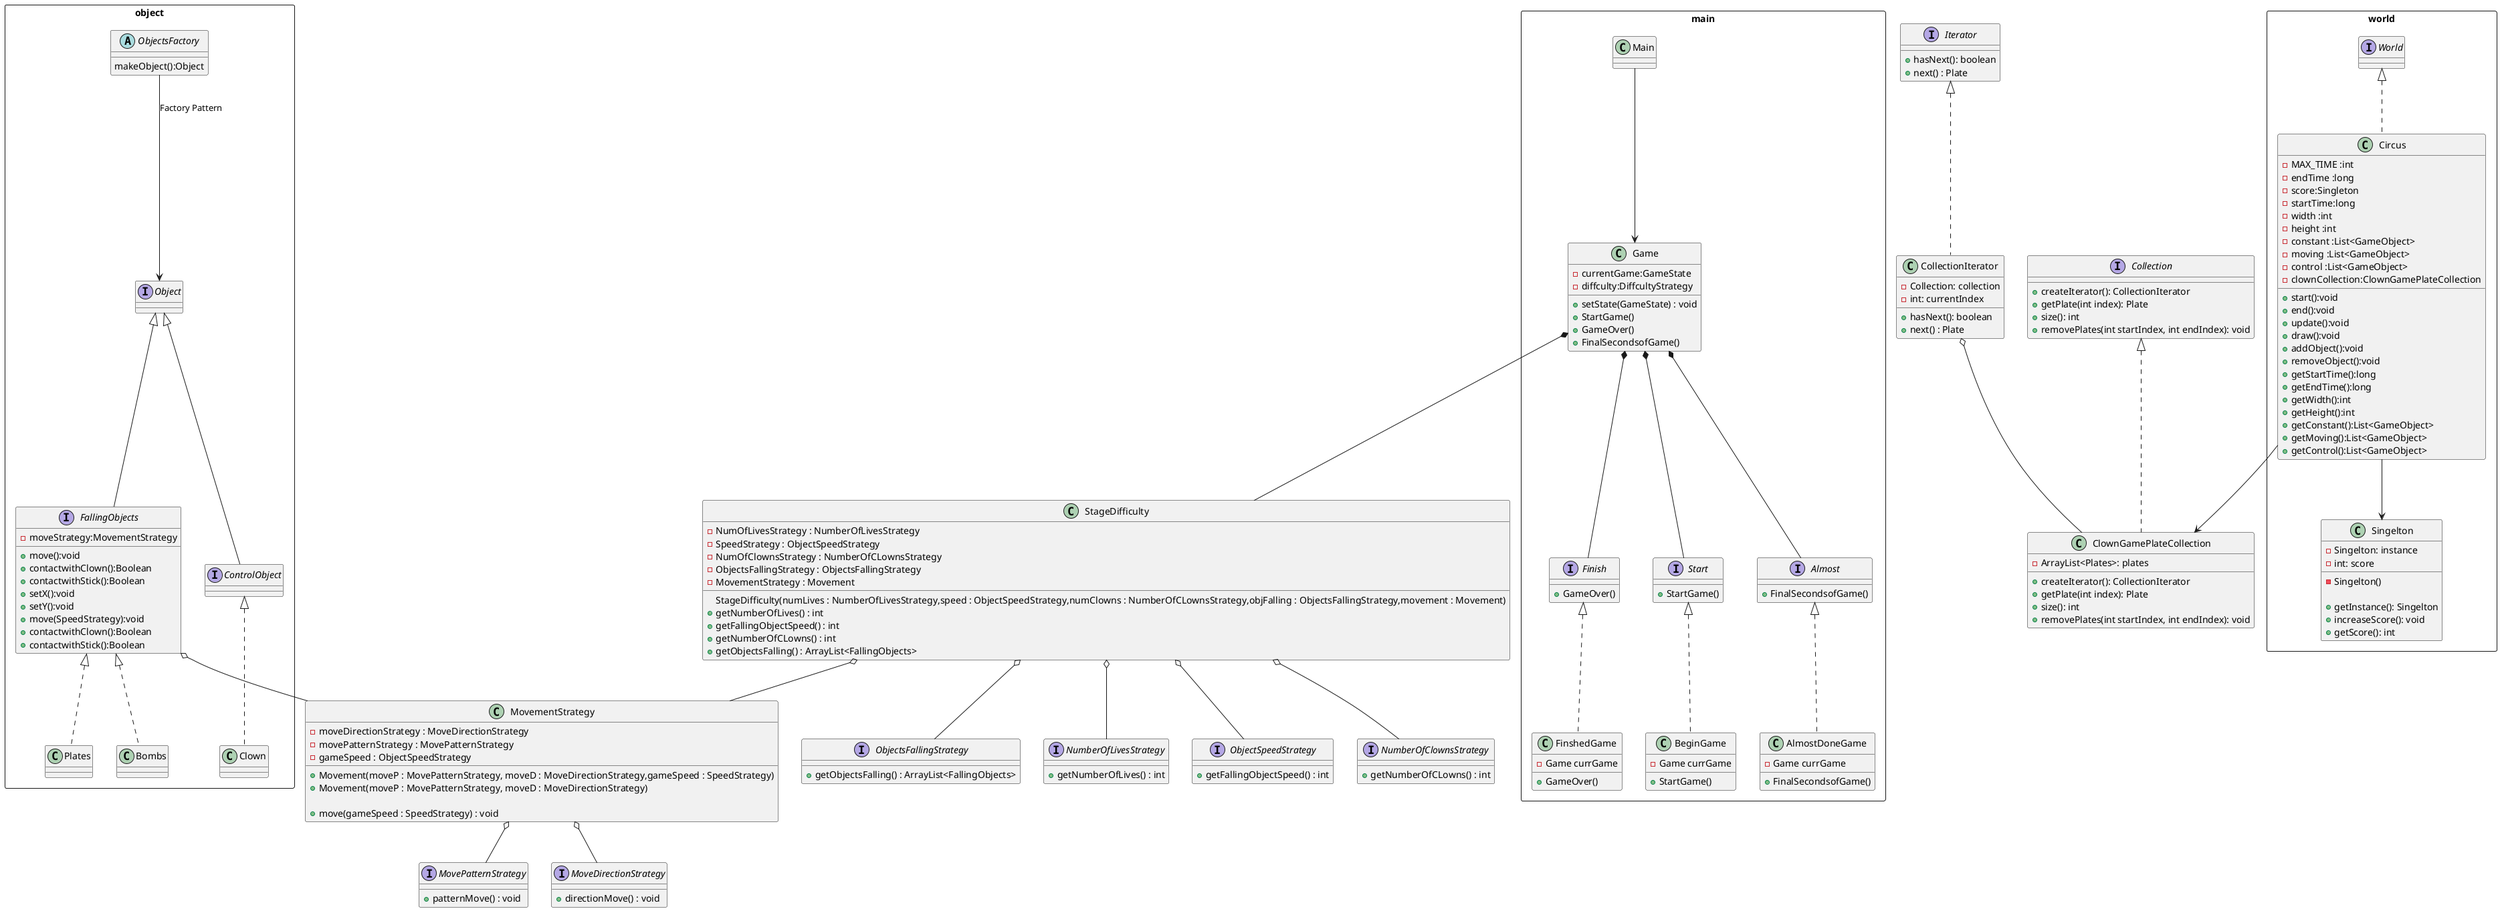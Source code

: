 @startuml
package object <<Rectangle>>{
    abstract class ObjectsFactory{
    makeObject():Object
}
interface FallingObjects implements Object{
    +move():void
    +contactwithClown():Boolean
    +contactwithStick():Boolean

-moveStrategy:MovementStrategy     
+setX():void
    +setY():void
   + move(SpeedStrategy):void
    +contactwithClown():Boolean
    +contactwithStick():Boolean
}
class Plates implements FallingObjects{

}

class Bombs implements FallingObjects{

}
interface Object{}
class Clown implements ControlObject{}
interface ControlObject implements Object{}



ObjectsFactory --> Object:Factory Pattern


}
class MovementStrategy{
    -moveDirectionStrategy : MoveDirectionStrategy
    -movePatternStrategy : MovePatternStrategy
    -gameSpeed : ObjectSpeedStrategy
    +Movement(moveP : MovePatternStrategy, moveD : MoveDirectionStrategy,gameSpeed : SpeedStrategy)
    +Movement(moveP : MovePatternStrategy, moveD : MoveDirectionStrategy) 
    /'second constructor to make a movement without speed aka difault speed?'/

    +move(gameSpeed : SpeedStrategy) : void
}


interface MovePatternStrategy { 
    +patternMove() : void
}


interface MoveDirectionStrategy{
    +directionMove() : void
}



MovementStrategy o-- MoveDirectionStrategy
MovementStrategy o-- MovePatternStrategy




FallingObjects o-- MovementStrategy
package world <<Rectangle>>{
    class Circus implements World{
       -  MAX_TIME :int
- endTime :long 
-score:Singleton
     -startTime:long
  - width :int
   - height :int
    -constant :List<GameObject>
    -moving :List<GameObject>
   - control :List<GameObject>
   -clownCollection:ClownGamePlateCollection
 +start():void
    +end():void
    +update():void
    +draw():void
    +addObject():void
    +removeObject():void
    +getStartTime():long
    +getEndTime():long
    +getWidth():int
    +getHeight():int
    +getConstant():List<GameObject>
    +getMoving():List<GameObject>
    +getControl():List<GameObject>
    }
  class Singelton {
    -Singelton: instance
    -int: score

    -Singelton()

    +getInstance(): Singelton
    +increaseScore(): void
    +getScore(): int

}
Circus --> Singelton

}
package main <<Rectangle>>{
    class Main{
   
    }
    class Game {
     - currentGame:GameState
     -diffculty:DiffcultyStrategy
    + setState(GameState) : void
    + StartGame()
    + GameOver()
    + FinalSecondsofGame()
}

interface Start { 
    +StartGame()
    
}
interface Almost { 
    
    +FinalSecondsofGame()
    
}
interface Finish { 
    
    +GameOver()
}

class BeginGame implements Start{ 
    -Game currGame
    +StartGame()
   
}

class AlmostDoneGame implements Almost{
    -Game currGame
    +FinalSecondsofGame()
   
}

class FinshedGame implements Finish{
    -Game currGame
   
    +GameOver()
}

Game *-- Start
Game *-- Almost
Game *-- Finish
Main --> Game

   


}
class StageDifficulty{
    -NumOfLivesStrategy : NumberOfLivesStrategy
    -SpeedStrategy : ObjectSpeedStrategy
    -NumOfClownsStrategy : NumberOfCLownsStrategy
    -ObjectsFallingStrategy : ObjectsFallingStrategy
    -MovementStrategy : Movement
/'gow to make it diff lines?'/
    StageDifficulty(numLives : NumberOfLivesStrategy,speed : ObjectSpeedStrategy,numClowns : NumberOfCLownsStrategy,objFalling : ObjectsFallingStrategy,movement : Movement)
                    /'movement sent with movementD and movementP'/
                    /'Speed made in construcotr'/
    +getNumberOfLives() : int
    +getFallingObjectSpeed() : int
    +getNumberOfCLowns() : int
    +getObjectsFalling() : ArrayList<FallingObjects>  
}
interface NumberOfLivesStrategy{
    +getNumberOfLives() : int
} 

interface ObjectSpeedStrategy {
    +getFallingObjectSpeed() : int
}

interface NumberOfClownsStrategy {
    +getNumberOfCLowns() : int
}

interface ObjectsFallingStrategy {
    +getObjectsFalling() : ArrayList<FallingObjects>  
}



StageDifficulty o-- MovementStrategy
StageDifficulty o-- NumberOfLivesStrategy
StageDifficulty o-- ObjectSpeedStrategy
StageDifficulty o-- NumberOfClownsStrategy
StageDifficulty o-- ObjectsFallingStrategy
Game *-- StageDifficulty

interface Iterator { 
    +hasNext(): boolean
    +next() : Plate
}

class CollectionIterator { 
    -Collection: collection
    -int: currentIndex

    +hasNext(): boolean
    +next() : Plate
}

interface Collection{
    
    +createIterator(): CollectionIterator 
    +getPlate(int index): Plate
    +size(): int 
    +removePlates(int startIndex, int endIndex): void 
}

class ClownGamePlateCollection{
    -ArrayList<Plates>: plates



    +createIterator(): CollectionIterator 
    +getPlate(int index): Plate
    +size(): int 
    +removePlates(int startIndex, int endIndex): void 
}



Iterator <|.. CollectionIterator
Collection <|.. ClownGamePlateCollection

CollectionIterator o-- ClownGamePlateCollection

Circus --> ClownGamePlateCollection



@enduml
